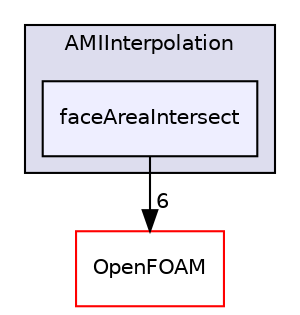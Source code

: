 digraph "src/meshTools/AMIInterpolation/faceAreaIntersect" {
  bgcolor=transparent;
  compound=true
  node [ fontsize="10", fontname="Helvetica"];
  edge [ labelfontsize="10", labelfontname="Helvetica"];
  subgraph clusterdir_6b9532b4107849d088a6e7b91bdf643c {
    graph [ bgcolor="#ddddee", pencolor="black", label="AMIInterpolation" fontname="Helvetica", fontsize="10", URL="dir_6b9532b4107849d088a6e7b91bdf643c.html"]
  dir_4ae445d483bd729388166adc3e791dcb [shape=box, label="faceAreaIntersect", style="filled", fillcolor="#eeeeff", pencolor="black", URL="dir_4ae445d483bd729388166adc3e791dcb.html"];
  }
  dir_c5473ff19b20e6ec4dfe5c310b3778a8 [shape=box label="OpenFOAM" color="red" URL="dir_c5473ff19b20e6ec4dfe5c310b3778a8.html"];
  dir_4ae445d483bd729388166adc3e791dcb->dir_c5473ff19b20e6ec4dfe5c310b3778a8 [headlabel="6", labeldistance=1.5 headhref="dir_001963_002151.html"];
}
